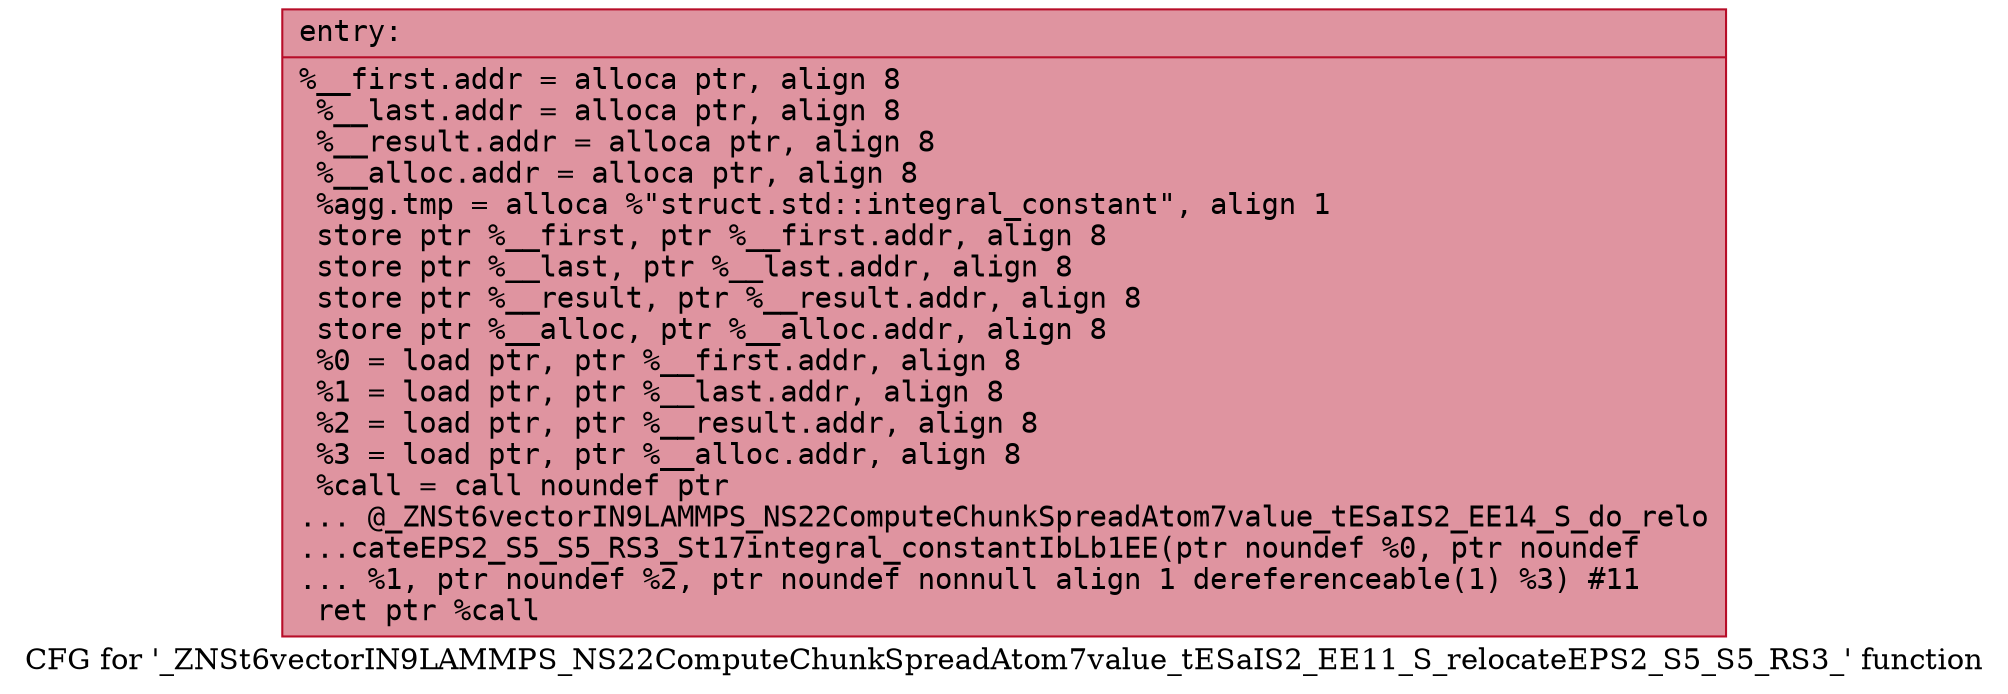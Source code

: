 digraph "CFG for '_ZNSt6vectorIN9LAMMPS_NS22ComputeChunkSpreadAtom7value_tESaIS2_EE11_S_relocateEPS2_S5_S5_RS3_' function" {
	label="CFG for '_ZNSt6vectorIN9LAMMPS_NS22ComputeChunkSpreadAtom7value_tESaIS2_EE11_S_relocateEPS2_S5_S5_RS3_' function";

	Node0x55a8964a7180 [shape=record,color="#b70d28ff", style=filled, fillcolor="#b70d2870" fontname="Courier",label="{entry:\l|  %__first.addr = alloca ptr, align 8\l  %__last.addr = alloca ptr, align 8\l  %__result.addr = alloca ptr, align 8\l  %__alloc.addr = alloca ptr, align 8\l  %agg.tmp = alloca %\"struct.std::integral_constant\", align 1\l  store ptr %__first, ptr %__first.addr, align 8\l  store ptr %__last, ptr %__last.addr, align 8\l  store ptr %__result, ptr %__result.addr, align 8\l  store ptr %__alloc, ptr %__alloc.addr, align 8\l  %0 = load ptr, ptr %__first.addr, align 8\l  %1 = load ptr, ptr %__last.addr, align 8\l  %2 = load ptr, ptr %__result.addr, align 8\l  %3 = load ptr, ptr %__alloc.addr, align 8\l  %call = call noundef ptr\l... @_ZNSt6vectorIN9LAMMPS_NS22ComputeChunkSpreadAtom7value_tESaIS2_EE14_S_do_relo\l...cateEPS2_S5_S5_RS3_St17integral_constantIbLb1EE(ptr noundef %0, ptr noundef\l... %1, ptr noundef %2, ptr noundef nonnull align 1 dereferenceable(1) %3) #11\l  ret ptr %call\l}"];
}
